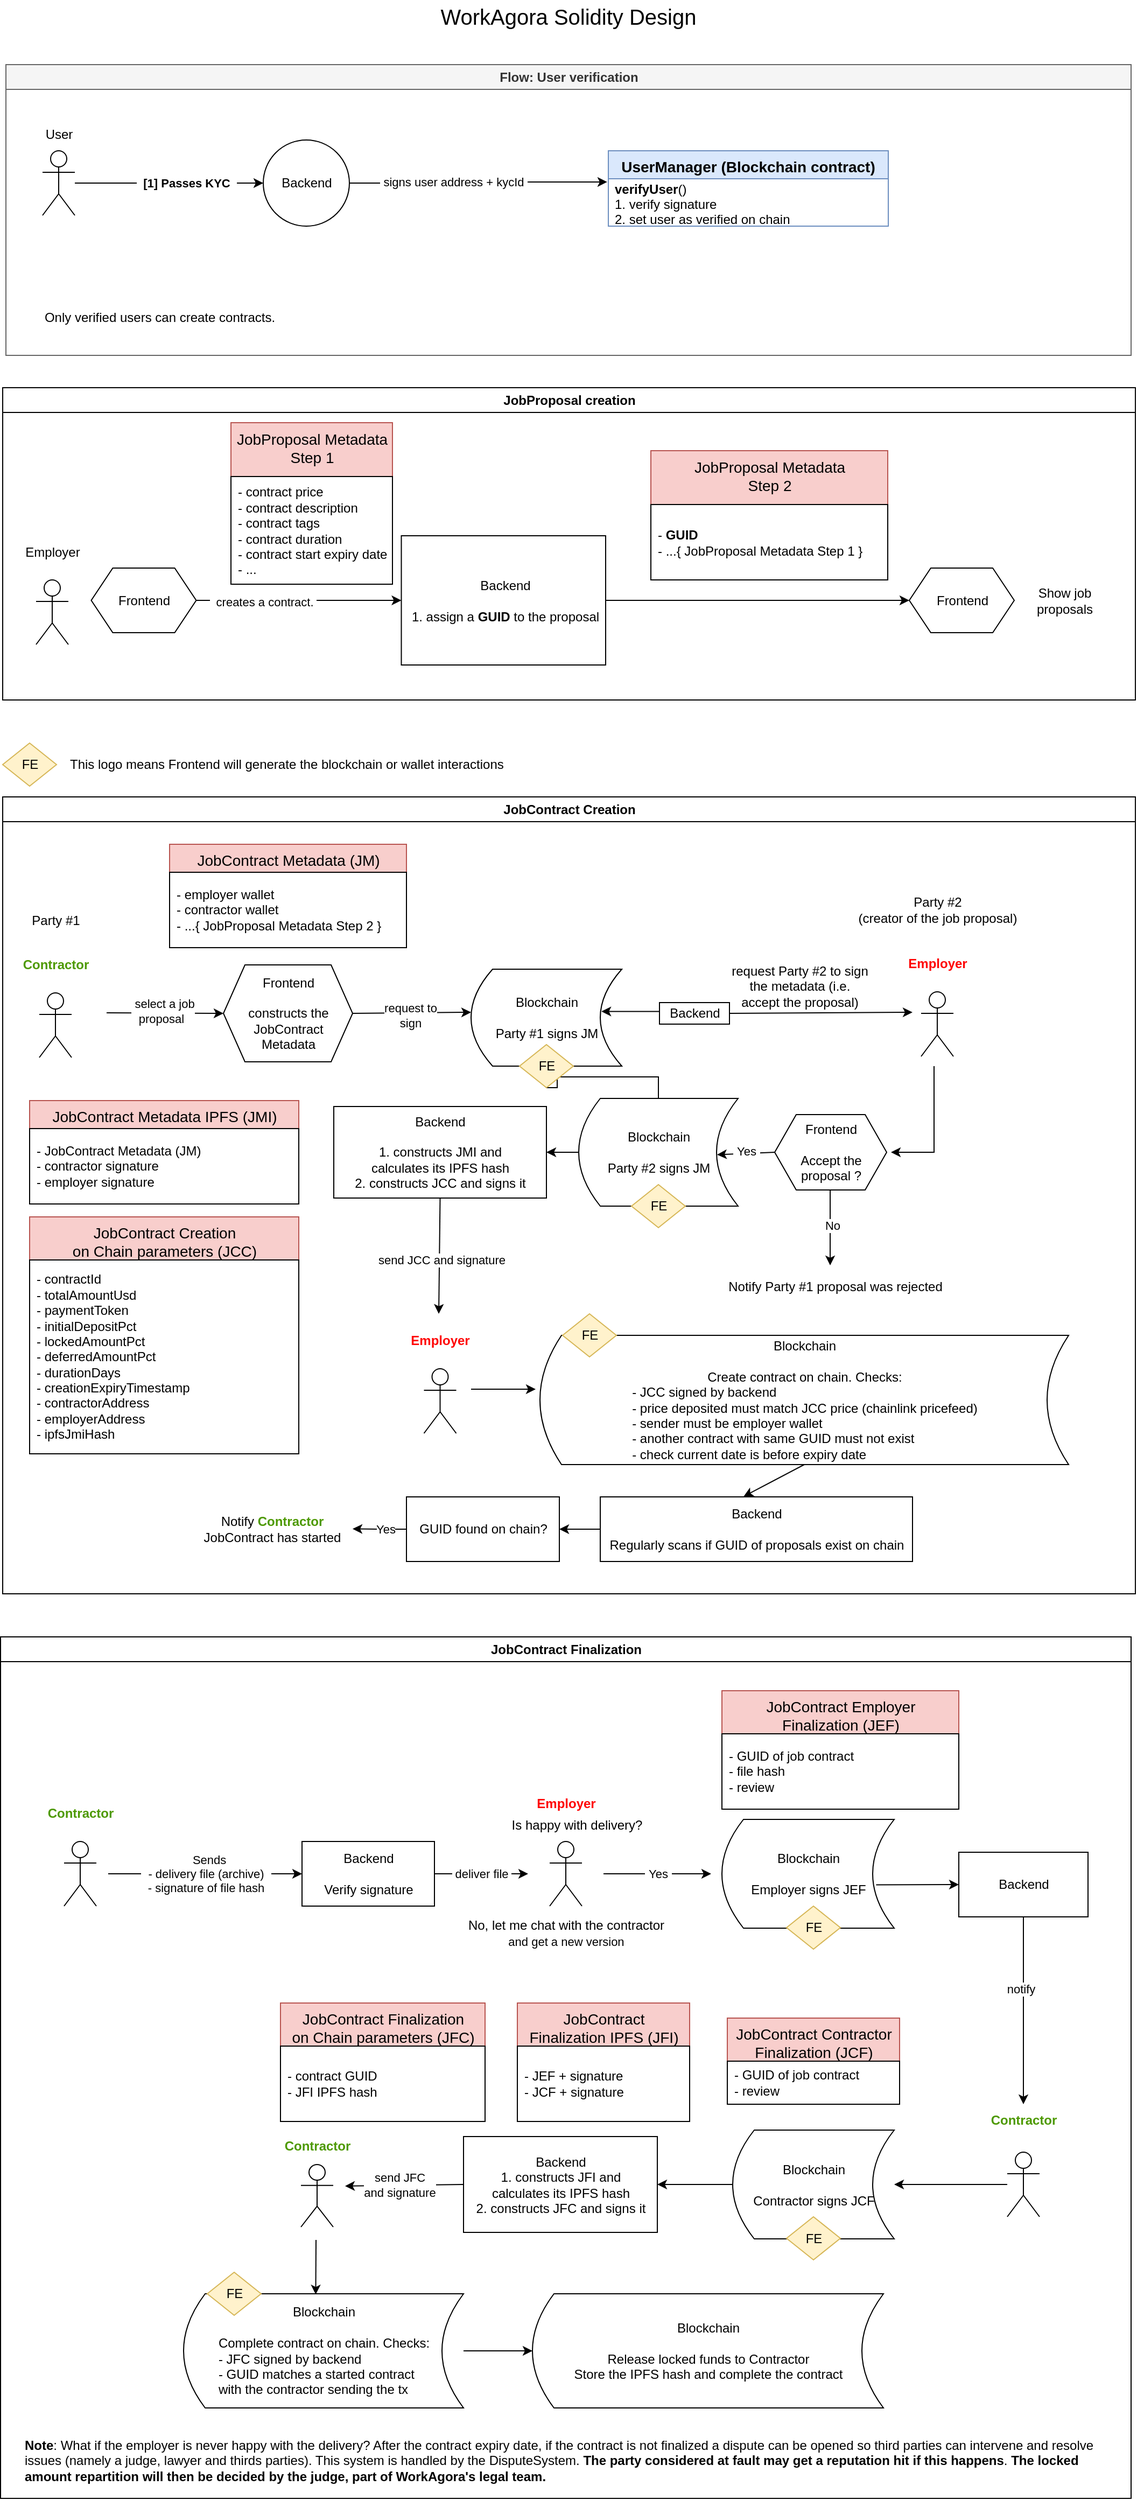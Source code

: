 <mxfile version="21.2.8" type="device">
  <diagram name="Page-1" id="e7e014a7-5840-1c2e-5031-d8a46d1fe8dd">
    <mxGraphModel dx="1674" dy="879" grid="1" gridSize="10" guides="1" tooltips="1" connect="0" arrows="1" fold="1" page="1" pageScale="1" pageWidth="1169" pageHeight="826" background="none" math="0" shadow="0">
      <root>
        <mxCell id="0" />
        <mxCell id="1" parent="0" />
        <mxCell id="3dfKuByAPZrPAyASHaDJ-85" value="WorkAgora Solidity Design" style="text;html=1;strokeColor=none;fillColor=none;align=center;verticalAlign=middle;whiteSpace=wrap;rounded=0;fontSize=20;labelBackgroundColor=none;labelBorderColor=none;" parent="1" vertex="1">
          <mxGeometry x="442.5" y="20" width="240" height="30" as="geometry" />
        </mxCell>
        <mxCell id="3dfKuByAPZrPAyASHaDJ-86" value="Flow: User verification" style="swimlane;whiteSpace=wrap;html=1;fillColor=#f5f5f5;fontColor=#333333;strokeColor=#666666;" parent="1" vertex="1">
          <mxGeometry x="40.5" y="80" width="1045" height="270" as="geometry" />
        </mxCell>
        <mxCell id="_8DfmYT6XEqQFfu5_mUV-5" style="edgeStyle=orthogonalEdgeStyle;rounded=0;orthogonalLoop=1;jettySize=auto;html=1;entryX=-0.004;entryY=0.068;entryDx=0;entryDy=0;entryPerimeter=0;" edge="1" parent="3dfKuByAPZrPAyASHaDJ-86" source="3dfKuByAPZrPAyASHaDJ-88" target="3dfKuByAPZrPAyASHaDJ-110">
          <mxGeometry relative="1" as="geometry" />
        </mxCell>
        <mxCell id="_8DfmYT6XEqQFfu5_mUV-6" value="&amp;nbsp;signs user address + kycId&amp;nbsp;" style="edgeLabel;html=1;align=center;verticalAlign=middle;resizable=0;points=[];" vertex="1" connectable="0" parent="_8DfmYT6XEqQFfu5_mUV-5">
          <mxGeometry x="-0.206" y="1" relative="1" as="geometry">
            <mxPoint x="1" as="offset" />
          </mxGeometry>
        </mxCell>
        <mxCell id="3dfKuByAPZrPAyASHaDJ-88" value="Backend" style="ellipse;whiteSpace=wrap;html=1;aspect=fixed;" parent="3dfKuByAPZrPAyASHaDJ-86" vertex="1">
          <mxGeometry x="239" y="70" width="80" height="80" as="geometry" />
        </mxCell>
        <mxCell id="3dfKuByAPZrPAyASHaDJ-90" style="edgeStyle=orthogonalEdgeStyle;rounded=0;orthogonalLoop=1;jettySize=auto;html=1;entryX=0;entryY=0.5;entryDx=0;entryDy=0;strokeWidth=1;" parent="3dfKuByAPZrPAyASHaDJ-86" source="3dfKuByAPZrPAyASHaDJ-89" target="3dfKuByAPZrPAyASHaDJ-88" edge="1">
          <mxGeometry relative="1" as="geometry" />
        </mxCell>
        <mxCell id="3dfKuByAPZrPAyASHaDJ-91" value="&lt;font style=&quot;font-size: 11px;&quot;&gt;&amp;nbsp; [1] Passes KYC&amp;nbsp;&amp;nbsp;&lt;/font&gt;" style="edgeLabel;html=1;align=center;verticalAlign=middle;resizable=0;points=[];fontStyle=1;fontSize=11;" parent="3dfKuByAPZrPAyASHaDJ-90" vertex="1" connectable="0">
          <mxGeometry x="-0.216" y="2" relative="1" as="geometry">
            <mxPoint x="35" y="2" as="offset" />
          </mxGeometry>
        </mxCell>
        <mxCell id="3dfKuByAPZrPAyASHaDJ-89" value="" style="shape=umlActor;verticalLabelPosition=bottom;verticalAlign=top;html=1;outlineConnect=0;" parent="3dfKuByAPZrPAyASHaDJ-86" vertex="1">
          <mxGeometry x="34" y="80" width="30" height="60" as="geometry" />
        </mxCell>
        <mxCell id="3dfKuByAPZrPAyASHaDJ-106" value="User" style="text;html=1;strokeColor=none;fillColor=none;align=center;verticalAlign=middle;whiteSpace=wrap;rounded=0;" parent="3dfKuByAPZrPAyASHaDJ-86" vertex="1">
          <mxGeometry x="25" y="50" width="48" height="30" as="geometry" />
        </mxCell>
        <mxCell id="3dfKuByAPZrPAyASHaDJ-108" value="&lt;font style=&quot;font-size: 14px;&quot;&gt;UserManager (Blockchain contract)&lt;br&gt;&lt;/font&gt;" style="swimlane;fontStyle=1;align=center;verticalAlign=top;childLayout=stackLayout;horizontal=1;startSize=26;horizontalStack=0;resizeParent=1;resizeParentMax=0;resizeLast=0;collapsible=1;marginBottom=0;whiteSpace=wrap;html=1;fillColor=#dae8fc;strokeColor=#6c8ebf;" parent="3dfKuByAPZrPAyASHaDJ-86" vertex="1">
          <mxGeometry x="559.5" y="80" width="260" height="70" as="geometry" />
        </mxCell>
        <mxCell id="3dfKuByAPZrPAyASHaDJ-110" value="&lt;b&gt;verifyUser&lt;/b&gt;()&lt;br&gt;1. verify signature&lt;br&gt;2. set user as verified on chain" style="text;strokeColor=none;fillColor=none;align=left;verticalAlign=middle;spacingLeft=4;spacingRight=4;overflow=hidden;rotatable=0;points=[[0,0.5],[1,0.5]];portConstraint=eastwest;whiteSpace=wrap;html=1;strokeWidth=1;rounded=0;absoluteArcSize=0;shadow=0;spacingTop=0;spacing=2;" parent="3dfKuByAPZrPAyASHaDJ-108" vertex="1">
          <mxGeometry y="26" width="260" height="44" as="geometry" />
        </mxCell>
        <mxCell id="_8DfmYT6XEqQFfu5_mUV-8" value="Only verified users can create contracts." style="text;html=1;align=center;verticalAlign=middle;resizable=0;points=[];autosize=1;strokeColor=none;fillColor=none;" vertex="1" parent="3dfKuByAPZrPAyASHaDJ-86">
          <mxGeometry x="22" y="220" width="240" height="30" as="geometry" />
        </mxCell>
        <mxCell id="3dfKuByAPZrPAyASHaDJ-155" value="JobContract Finalization" style="swimlane;whiteSpace=wrap;html=1;" parent="1" vertex="1">
          <mxGeometry x="35.5" y="1540" width="1050" height="800" as="geometry" />
        </mxCell>
        <mxCell id="3dfKuByAPZrPAyASHaDJ-278" value="Backend&lt;br&gt;&lt;br&gt;Verify signature" style="rounded=0;whiteSpace=wrap;html=1;" parent="3dfKuByAPZrPAyASHaDJ-155" vertex="1">
          <mxGeometry x="280" y="190" width="123" height="60" as="geometry" />
        </mxCell>
        <mxCell id="3dfKuByAPZrPAyASHaDJ-279" value="" style="shape=umlActor;verticalLabelPosition=bottom;verticalAlign=top;html=1;outlineConnect=0;" parent="3dfKuByAPZrPAyASHaDJ-155" vertex="1">
          <mxGeometry x="59" y="190" width="30" height="60" as="geometry" />
        </mxCell>
        <mxCell id="3dfKuByAPZrPAyASHaDJ-280" value="&lt;b style=&quot;border-color: var(--border-color); color: rgb(77, 153, 0);&quot;&gt;Contractor&lt;/b&gt;&lt;b style=&quot;&quot;&gt;&lt;font color=&quot;#4d9900&quot;&gt;&lt;br&gt;&lt;/font&gt;&lt;/b&gt;" style="text;html=1;strokeColor=none;fillColor=none;align=center;verticalAlign=middle;whiteSpace=wrap;rounded=0;" parent="3dfKuByAPZrPAyASHaDJ-155" vertex="1">
          <mxGeometry x="50" y="149" width="48" height="30" as="geometry" />
        </mxCell>
        <mxCell id="3dfKuByAPZrPAyASHaDJ-281" value="&amp;nbsp; Sends&lt;br&gt;&amp;nbsp; - delivery file (archive)&amp;nbsp;&amp;nbsp;&lt;br&gt;&amp;nbsp; - signature of file hash&amp;nbsp;&amp;nbsp;" style="endArrow=classic;html=1;rounded=0;entryX=0;entryY=0.5;entryDx=0;entryDy=0;" parent="3dfKuByAPZrPAyASHaDJ-155" target="3dfKuByAPZrPAyASHaDJ-278" edge="1">
          <mxGeometry width="50" height="50" relative="1" as="geometry">
            <mxPoint x="100" y="220" as="sourcePoint" />
            <mxPoint x="180" y="260" as="targetPoint" />
          </mxGeometry>
        </mxCell>
        <mxCell id="3dfKuByAPZrPAyASHaDJ-282" value="&lt;b style=&quot;border-color: var(--border-color); color: rgb(255, 3, 3);&quot;&gt;Employer&lt;/b&gt;&lt;b style=&quot;&quot;&gt;&lt;font color=&quot;#4d9900&quot;&gt;&lt;br&gt;&lt;/font&gt;&lt;/b&gt;" style="text;html=1;strokeColor=none;fillColor=none;align=center;verticalAlign=middle;whiteSpace=wrap;rounded=0;" parent="3dfKuByAPZrPAyASHaDJ-155" vertex="1">
          <mxGeometry x="501" y="140" width="48" height="30" as="geometry" />
        </mxCell>
        <mxCell id="3dfKuByAPZrPAyASHaDJ-283" value="" style="shape=umlActor;verticalLabelPosition=bottom;verticalAlign=top;html=1;outlineConnect=0;" parent="3dfKuByAPZrPAyASHaDJ-155" vertex="1">
          <mxGeometry x="510" y="190" width="30" height="60" as="geometry" />
        </mxCell>
        <mxCell id="3dfKuByAPZrPAyASHaDJ-284" value="&amp;nbsp;deliver file&amp;nbsp;" style="endArrow=classic;html=1;rounded=0;exitX=1;exitY=0.5;exitDx=0;exitDy=0;" parent="3dfKuByAPZrPAyASHaDJ-155" source="3dfKuByAPZrPAyASHaDJ-278" edge="1">
          <mxGeometry width="50" height="50" relative="1" as="geometry">
            <mxPoint x="440" y="250" as="sourcePoint" />
            <mxPoint x="490" y="220" as="targetPoint" />
          </mxGeometry>
        </mxCell>
        <mxCell id="3dfKuByAPZrPAyASHaDJ-285" value="&amp;nbsp;Yes&amp;nbsp;" style="endArrow=classic;html=1;rounded=0;" parent="3dfKuByAPZrPAyASHaDJ-155" edge="1">
          <mxGeometry width="50" height="50" relative="1" as="geometry">
            <mxPoint x="560" y="220" as="sourcePoint" />
            <mxPoint x="660" y="220" as="targetPoint" />
          </mxGeometry>
        </mxCell>
        <mxCell id="3dfKuByAPZrPAyASHaDJ-286" value="Is happy with delivery?" style="text;html=1;strokeColor=none;fillColor=none;align=center;verticalAlign=middle;whiteSpace=wrap;rounded=0;" parent="3dfKuByAPZrPAyASHaDJ-155" vertex="1">
          <mxGeometry x="460" y="160" width="150" height="30" as="geometry" />
        </mxCell>
        <mxCell id="3dfKuByAPZrPAyASHaDJ-289" value="No, let me chat with the contractor&lt;br style=&quot;border-color: var(--border-color); font-size: 11px;&quot;&gt;&lt;span style=&quot;font-size: 11px; background-color: rgb(255, 255, 255);&quot;&gt;and get a new version&lt;/span&gt;" style="text;html=1;strokeColor=none;fillColor=none;align=center;verticalAlign=middle;whiteSpace=wrap;rounded=0;" parent="3dfKuByAPZrPAyASHaDJ-155" vertex="1">
          <mxGeometry x="419" y="260" width="212" height="30" as="geometry" />
        </mxCell>
        <mxCell id="3dfKuByAPZrPAyASHaDJ-290" value="Blockchain&lt;br&gt;&lt;br&gt;&lt;div style=&quot;text-align: left;&quot;&gt;&lt;span style=&quot;background-color: initial;&quot;&gt;Employer signs JEF&lt;/span&gt;&lt;/div&gt;" style="shape=dataStorage;whiteSpace=wrap;html=1;fixedSize=1;" parent="3dfKuByAPZrPAyASHaDJ-155" vertex="1">
          <mxGeometry x="670" y="169.5" width="160" height="101" as="geometry" />
        </mxCell>
        <mxCell id="3dfKuByAPZrPAyASHaDJ-294" style="edgeStyle=orthogonalEdgeStyle;rounded=0;orthogonalLoop=1;jettySize=auto;html=1;exitX=0.5;exitY=1;exitDx=0;exitDy=0;entryX=0.5;entryY=0;entryDx=0;entryDy=0;" parent="3dfKuByAPZrPAyASHaDJ-155" source="3dfKuByAPZrPAyASHaDJ-291" target="3dfKuByAPZrPAyASHaDJ-298" edge="1">
          <mxGeometry relative="1" as="geometry">
            <mxPoint x="950" y="310" as="targetPoint" />
          </mxGeometry>
        </mxCell>
        <mxCell id="3dfKuByAPZrPAyASHaDJ-299" value="notify" style="edgeLabel;html=1;align=center;verticalAlign=middle;resizable=0;points=[];" parent="3dfKuByAPZrPAyASHaDJ-294" vertex="1" connectable="0">
          <mxGeometry x="-0.238" y="-3" relative="1" as="geometry">
            <mxPoint as="offset" />
          </mxGeometry>
        </mxCell>
        <mxCell id="3dfKuByAPZrPAyASHaDJ-291" value="Backend" style="rounded=0;whiteSpace=wrap;html=1;" parent="3dfKuByAPZrPAyASHaDJ-155" vertex="1">
          <mxGeometry x="890" y="200" width="120" height="60" as="geometry" />
        </mxCell>
        <mxCell id="3dfKuByAPZrPAyASHaDJ-292" value="" style="endArrow=classic;html=1;rounded=0;exitX=0.895;exitY=0.601;exitDx=0;exitDy=0;exitPerimeter=0;entryX=0;entryY=0.5;entryDx=0;entryDy=0;" parent="3dfKuByAPZrPAyASHaDJ-155" source="3dfKuByAPZrPAyASHaDJ-290" target="3dfKuByAPZrPAyASHaDJ-291" edge="1">
          <mxGeometry width="50" height="50" relative="1" as="geometry">
            <mxPoint x="820" y="340" as="sourcePoint" />
            <mxPoint x="870" y="290" as="targetPoint" />
          </mxGeometry>
        </mxCell>
        <mxCell id="3dfKuByAPZrPAyASHaDJ-295" value="&lt;span style=&quot;font-size: 14px; font-weight: 400;&quot;&gt;JobContract Employer&lt;br&gt;Finalization (JEF)&lt;/span&gt;" style="swimlane;fontStyle=1;align=center;verticalAlign=top;childLayout=stackLayout;horizontal=1;startSize=40;horizontalStack=0;resizeParent=1;resizeParentMax=0;resizeLast=0;collapsible=1;marginBottom=0;whiteSpace=wrap;html=1;fillColor=#f8cecc;strokeColor=#b85450;" parent="3dfKuByAPZrPAyASHaDJ-155" vertex="1">
          <mxGeometry x="670" y="50" width="220" height="110" as="geometry" />
        </mxCell>
        <mxCell id="3dfKuByAPZrPAyASHaDJ-296" value="&lt;div style=&quot;border-color: var(--border-color);&quot;&gt;&lt;div style=&quot;border-color: var(--border-color);&quot;&gt;&lt;div style=&quot;border-color: var(--border-color);&quot;&gt;&lt;span style=&quot;background-color: initial;&quot;&gt;- GUID of job contract&lt;/span&gt;&lt;br&gt;&lt;/div&gt;&lt;div style=&quot;border-color: var(--border-color);&quot;&gt;&lt;span style=&quot;border-color: var(--border-color); background-color: initial;&quot;&gt;&lt;div style=&quot;border-color: var(--border-color);&quot;&gt;- file hash&lt;/div&gt;- review&lt;/span&gt;&lt;/div&gt;&lt;/div&gt;&lt;/div&gt;" style="text;strokeColor=default;fillColor=none;align=left;verticalAlign=middle;spacingLeft=4;spacingRight=4;overflow=hidden;rotatable=0;points=[[0,0.5],[1,0.5]];portConstraint=eastwest;whiteSpace=wrap;html=1;strokeWidth=1;rounded=0;absoluteArcSize=0;shadow=0;spacingTop=0;spacing=2;" parent="3dfKuByAPZrPAyASHaDJ-295" vertex="1">
          <mxGeometry y="40" width="220" height="70" as="geometry" />
        </mxCell>
        <mxCell id="3dfKuByAPZrPAyASHaDJ-316" style="edgeStyle=orthogonalEdgeStyle;rounded=0;orthogonalLoop=1;jettySize=auto;html=1;" parent="3dfKuByAPZrPAyASHaDJ-155" source="3dfKuByAPZrPAyASHaDJ-297" target="3dfKuByAPZrPAyASHaDJ-303" edge="1">
          <mxGeometry relative="1" as="geometry" />
        </mxCell>
        <mxCell id="3dfKuByAPZrPAyASHaDJ-297" value="" style="shape=umlActor;verticalLabelPosition=bottom;verticalAlign=top;html=1;outlineConnect=0;" parent="3dfKuByAPZrPAyASHaDJ-155" vertex="1">
          <mxGeometry x="935" y="478.5" width="30" height="60" as="geometry" />
        </mxCell>
        <mxCell id="3dfKuByAPZrPAyASHaDJ-298" value="&lt;b style=&quot;border-color: var(--border-color); color: rgb(77, 153, 0);&quot;&gt;Contractor&lt;/b&gt;&lt;b style=&quot;&quot;&gt;&lt;font color=&quot;#4d9900&quot;&gt;&lt;br&gt;&lt;/font&gt;&lt;/b&gt;" style="text;html=1;strokeColor=none;fillColor=none;align=center;verticalAlign=middle;whiteSpace=wrap;rounded=0;" parent="3dfKuByAPZrPAyASHaDJ-155" vertex="1">
          <mxGeometry x="926" y="434" width="48" height="30" as="geometry" />
        </mxCell>
        <mxCell id="3dfKuByAPZrPAyASHaDJ-315" style="edgeStyle=orthogonalEdgeStyle;rounded=0;orthogonalLoop=1;jettySize=auto;html=1;entryX=1;entryY=0.5;entryDx=0;entryDy=0;" parent="3dfKuByAPZrPAyASHaDJ-155" source="3dfKuByAPZrPAyASHaDJ-303" target="3dfKuByAPZrPAyASHaDJ-305" edge="1">
          <mxGeometry relative="1" as="geometry" />
        </mxCell>
        <mxCell id="3dfKuByAPZrPAyASHaDJ-303" value="Blockchain&lt;br&gt;&lt;br&gt;&lt;div style=&quot;text-align: left;&quot;&gt;&lt;span style=&quot;background-color: initial;&quot;&gt;Contractor signs JCF&lt;/span&gt;&lt;/div&gt;" style="shape=dataStorage;whiteSpace=wrap;html=1;fixedSize=1;" parent="3dfKuByAPZrPAyASHaDJ-155" vertex="1">
          <mxGeometry x="680" y="458" width="150" height="101" as="geometry" />
        </mxCell>
        <mxCell id="3dfKuByAPZrPAyASHaDJ-301" value="&lt;span style=&quot;font-size: 14px; font-weight: 400;&quot;&gt;JobContract Contractor&lt;br&gt;Finalization (JCF)&lt;/span&gt;" style="swimlane;fontStyle=1;align=center;verticalAlign=top;childLayout=stackLayout;horizontal=1;startSize=40;horizontalStack=0;resizeParent=1;resizeParentMax=0;resizeLast=0;collapsible=1;marginBottom=0;whiteSpace=wrap;html=1;fillColor=#f8cecc;strokeColor=#b85450;" parent="3dfKuByAPZrPAyASHaDJ-155" vertex="1">
          <mxGeometry x="675" y="354" width="160" height="80" as="geometry" />
        </mxCell>
        <mxCell id="3dfKuByAPZrPAyASHaDJ-302" value="&lt;div style=&quot;border-color: var(--border-color);&quot;&gt;&lt;div style=&quot;border-color: var(--border-color);&quot;&gt;&lt;div style=&quot;border-color: var(--border-color);&quot;&gt;&lt;span style=&quot;background-color: initial;&quot;&gt;- GUID of job contract&lt;/span&gt;&lt;/div&gt;&lt;div style=&quot;border-color: var(--border-color);&quot;&gt;&lt;span style=&quot;border-color: var(--border-color); background-color: initial;&quot;&gt;- review&lt;/span&gt;&lt;/div&gt;&lt;/div&gt;&lt;/div&gt;" style="text;strokeColor=default;fillColor=none;align=left;verticalAlign=middle;spacingLeft=4;spacingRight=4;overflow=hidden;rotatable=0;points=[[0,0.5],[1,0.5]];portConstraint=eastwest;whiteSpace=wrap;html=1;strokeWidth=1;rounded=0;absoluteArcSize=0;shadow=0;spacingTop=0;spacing=2;" parent="3dfKuByAPZrPAyASHaDJ-301" vertex="1">
          <mxGeometry y="40" width="160" height="40" as="geometry" />
        </mxCell>
        <mxCell id="3dfKuByAPZrPAyASHaDJ-305" value="Backend&lt;br&gt;1. constructs&amp;nbsp;JFI and&lt;br style=&quot;border-color: var(--border-color);&quot;&gt;calculates its IPFS hash&lt;br style=&quot;border-color: var(--border-color);&quot;&gt;2. constructs JFC and signs it" style="rounded=0;whiteSpace=wrap;html=1;" parent="3dfKuByAPZrPAyASHaDJ-155" vertex="1">
          <mxGeometry x="430" y="464" width="180" height="89" as="geometry" />
        </mxCell>
        <mxCell id="3dfKuByAPZrPAyASHaDJ-306" value="&lt;span style=&quot;font-size: 14px; font-weight: 400;&quot;&gt;JobContract&lt;br&gt;Finalization IPFS (JFI)&lt;/span&gt;" style="swimlane;fontStyle=1;align=center;verticalAlign=top;childLayout=stackLayout;horizontal=1;startSize=40;horizontalStack=0;resizeParent=1;resizeParentMax=0;resizeLast=0;collapsible=1;marginBottom=0;whiteSpace=wrap;html=1;fillColor=#f8cecc;strokeColor=#b85450;" parent="3dfKuByAPZrPAyASHaDJ-155" vertex="1">
          <mxGeometry x="480" y="340" width="160" height="110" as="geometry" />
        </mxCell>
        <mxCell id="3dfKuByAPZrPAyASHaDJ-307" value="&lt;div style=&quot;border-color: var(--border-color);&quot;&gt;&lt;div style=&quot;border-color: var(--border-color);&quot;&gt;&lt;div style=&quot;border-color: var(--border-color);&quot;&gt;- JEF + signature&lt;br&gt;- JCF + signature&lt;br&gt;&lt;/div&gt;&lt;/div&gt;&lt;/div&gt;" style="text;strokeColor=default;fillColor=none;align=left;verticalAlign=middle;spacingLeft=4;spacingRight=4;overflow=hidden;rotatable=0;points=[[0,0.5],[1,0.5]];portConstraint=eastwest;whiteSpace=wrap;html=1;strokeWidth=1;rounded=0;absoluteArcSize=0;shadow=0;spacingTop=0;spacing=2;" parent="3dfKuByAPZrPAyASHaDJ-306" vertex="1">
          <mxGeometry y="40" width="160" height="70" as="geometry" />
        </mxCell>
        <mxCell id="3dfKuByAPZrPAyASHaDJ-308" value="&lt;span style=&quot;font-size: 14px; font-weight: 400;&quot;&gt;JobContract Finalization&lt;br&gt;on Chain parameters (JFC)&lt;/span&gt;" style="swimlane;fontStyle=1;align=center;verticalAlign=top;childLayout=stackLayout;horizontal=1;startSize=40;horizontalStack=0;resizeParent=1;resizeParentMax=0;resizeLast=0;collapsible=1;marginBottom=0;whiteSpace=wrap;html=1;fillColor=#f8cecc;strokeColor=#b85450;" parent="3dfKuByAPZrPAyASHaDJ-155" vertex="1">
          <mxGeometry x="260" y="340" width="190" height="110" as="geometry" />
        </mxCell>
        <mxCell id="3dfKuByAPZrPAyASHaDJ-309" value="&lt;div style=&quot;border-color: var(--border-color);&quot;&gt;&lt;div style=&quot;border-color: var(--border-color);&quot;&gt;&lt;div style=&quot;border-color: var(--border-color);&quot;&gt;- contract GUID&lt;br&gt;- JFI IPFS hash&lt;/div&gt;&lt;/div&gt;&lt;/div&gt;" style="text;strokeColor=default;fillColor=none;align=left;verticalAlign=middle;spacingLeft=4;spacingRight=4;overflow=hidden;rotatable=0;points=[[0,0.5],[1,0.5]];portConstraint=eastwest;whiteSpace=wrap;html=1;strokeWidth=1;rounded=0;absoluteArcSize=0;shadow=0;spacingTop=0;spacing=2;" parent="3dfKuByAPZrPAyASHaDJ-308" vertex="1">
          <mxGeometry y="40" width="190" height="70" as="geometry" />
        </mxCell>
        <mxCell id="3dfKuByAPZrPAyASHaDJ-311" value="" style="shape=umlActor;verticalLabelPosition=bottom;verticalAlign=top;html=1;outlineConnect=0;" parent="3dfKuByAPZrPAyASHaDJ-155" vertex="1">
          <mxGeometry x="279" y="490" width="30" height="58" as="geometry" />
        </mxCell>
        <mxCell id="3dfKuByAPZrPAyASHaDJ-313" value="&lt;b style=&quot;border-color: var(--border-color); color: rgb(77, 153, 0);&quot;&gt;Contractor&lt;/b&gt;&lt;b style=&quot;&quot;&gt;&lt;font color=&quot;#4d9900&quot;&gt;&lt;br&gt;&lt;/font&gt;&lt;/b&gt;" style="text;html=1;strokeColor=none;fillColor=none;align=center;verticalAlign=middle;whiteSpace=wrap;rounded=0;" parent="3dfKuByAPZrPAyASHaDJ-155" vertex="1">
          <mxGeometry x="270" y="458" width="48" height="30" as="geometry" />
        </mxCell>
        <mxCell id="3dfKuByAPZrPAyASHaDJ-317" value="" style="endArrow=classic;html=1;rounded=0;exitX=0;exitY=0.5;exitDx=0;exitDy=0;" parent="3dfKuByAPZrPAyASHaDJ-155" source="3dfKuByAPZrPAyASHaDJ-305" edge="1">
          <mxGeometry width="50" height="50" relative="1" as="geometry">
            <mxPoint x="450" y="538.5" as="sourcePoint" />
            <mxPoint x="320" y="510" as="targetPoint" />
          </mxGeometry>
        </mxCell>
        <mxCell id="3dfKuByAPZrPAyASHaDJ-318" value="send JFC&lt;br&gt;and signature" style="edgeLabel;html=1;align=center;verticalAlign=middle;resizable=0;points=[];" parent="3dfKuByAPZrPAyASHaDJ-317" vertex="1" connectable="0">
          <mxGeometry x="0.41" y="-2" relative="1" as="geometry">
            <mxPoint x="18" y="1" as="offset" />
          </mxGeometry>
        </mxCell>
        <mxCell id="3dfKuByAPZrPAyASHaDJ-322" value="" style="edgeStyle=orthogonalEdgeStyle;rounded=0;orthogonalLoop=1;jettySize=auto;html=1;" parent="3dfKuByAPZrPAyASHaDJ-155" source="3dfKuByAPZrPAyASHaDJ-319" target="3dfKuByAPZrPAyASHaDJ-321" edge="1">
          <mxGeometry relative="1" as="geometry" />
        </mxCell>
        <mxCell id="3dfKuByAPZrPAyASHaDJ-319" value="Blockchain&lt;br&gt;&lt;br&gt;Complete contract on chain. Checks:&lt;br&gt;&lt;div style=&quot;text-align: left;&quot;&gt;&lt;span style=&quot;background-color: initial;&quot;&gt;- JFC signed by backend&lt;/span&gt;&lt;/div&gt;&lt;div style=&quot;text-align: left;&quot;&gt;&lt;span style=&quot;background-color: initial;&quot;&gt;- GUID matches a started contract &lt;br&gt;with the contractor sending the tx&lt;/span&gt;&lt;/div&gt;" style="shape=dataStorage;whiteSpace=wrap;html=1;fixedSize=1;" parent="3dfKuByAPZrPAyASHaDJ-155" vertex="1">
          <mxGeometry x="170" y="610" width="260" height="106" as="geometry" />
        </mxCell>
        <mxCell id="3dfKuByAPZrPAyASHaDJ-320" value="" style="endArrow=classic;html=1;rounded=0;entryX=0.472;entryY=0.006;entryDx=0;entryDy=0;entryPerimeter=0;" parent="3dfKuByAPZrPAyASHaDJ-155" target="3dfKuByAPZrPAyASHaDJ-319" edge="1">
          <mxGeometry width="50" height="50" relative="1" as="geometry">
            <mxPoint x="293" y="560" as="sourcePoint" />
            <mxPoint x="190" y="550" as="targetPoint" />
          </mxGeometry>
        </mxCell>
        <mxCell id="3dfKuByAPZrPAyASHaDJ-321" value="Blockchain&lt;br&gt;&lt;br&gt;Release locked funds to Contractor&lt;br&gt;Store the IPFS hash and complete the contract" style="shape=dataStorage;whiteSpace=wrap;html=1;fixedSize=1;" parent="3dfKuByAPZrPAyASHaDJ-155" vertex="1">
          <mxGeometry x="494" y="610" width="326" height="106" as="geometry" />
        </mxCell>
        <mxCell id="3dfKuByAPZrPAyASHaDJ-323" value="&lt;b&gt;Note&lt;/b&gt;: What if the employer is never happy with the delivery? After the contract expiry date, if the contract is not finalized a dispute can be opened so third parties can intervene and resolve issues (namely a judge, lawyer and thirds parties). This system is handled by the DisputeSystem. &lt;b&gt;The party considered at fault&amp;nbsp;may get a reputation hit if this happens&lt;/b&gt;. &lt;b&gt;The locked amount repartition will then be decided by the judge, part of WorkAgora&#39;s legal team.&lt;/b&gt;" style="text;html=1;strokeColor=none;fillColor=none;align=left;verticalAlign=middle;whiteSpace=wrap;rounded=0;" parent="3dfKuByAPZrPAyASHaDJ-155" vertex="1">
          <mxGeometry x="20" y="750" width="1010" height="30" as="geometry" />
        </mxCell>
        <mxCell id="3dfKuByAPZrPAyASHaDJ-335" value="FE" style="shape=hexagon;perimeter=hexagonPerimeter2;whiteSpace=wrap;html=1;fixedSize=1;labelBackgroundColor=none;fillColor=#fff2cc;strokeColor=#d6b656;size=70;" parent="3dfKuByAPZrPAyASHaDJ-155" vertex="1">
          <mxGeometry x="730" y="250" width="50" height="40" as="geometry" />
        </mxCell>
        <mxCell id="3dfKuByAPZrPAyASHaDJ-336" value="FE" style="shape=hexagon;perimeter=hexagonPerimeter2;whiteSpace=wrap;html=1;fixedSize=1;labelBackgroundColor=none;fillColor=#fff2cc;strokeColor=#d6b656;size=70;" parent="3dfKuByAPZrPAyASHaDJ-155" vertex="1">
          <mxGeometry x="730" y="538.5" width="50" height="40" as="geometry" />
        </mxCell>
        <mxCell id="3dfKuByAPZrPAyASHaDJ-337" value="FE" style="shape=hexagon;perimeter=hexagonPerimeter2;whiteSpace=wrap;html=1;fixedSize=1;labelBackgroundColor=none;fillColor=#fff2cc;strokeColor=#d6b656;size=70;" parent="3dfKuByAPZrPAyASHaDJ-155" vertex="1">
          <mxGeometry x="192" y="590" width="50" height="40" as="geometry" />
        </mxCell>
        <mxCell id="3dfKuByAPZrPAyASHaDJ-257" value="JobProposal creation" style="swimlane;whiteSpace=wrap;html=1;" parent="1" vertex="1">
          <mxGeometry x="37.5" y="380" width="1052" height="290" as="geometry">
            <mxRectangle x="38" y="1140" width="170" height="30" as="alternateBounds" />
          </mxGeometry>
        </mxCell>
        <mxCell id="3dfKuByAPZrPAyASHaDJ-180" value="&lt;span style=&quot;font-size: 14px; font-weight: 400;&quot;&gt;JobProposal Metadata Step 1&lt;/span&gt;" style="swimlane;fontStyle=1;align=center;verticalAlign=top;childLayout=stackLayout;horizontal=1;startSize=50;horizontalStack=0;resizeParent=1;resizeParentMax=0;resizeLast=0;collapsible=1;marginBottom=0;whiteSpace=wrap;html=1;fillColor=#f8cecc;strokeColor=#b85450;" parent="3dfKuByAPZrPAyASHaDJ-257" vertex="1">
          <mxGeometry x="212" y="32.5" width="150" height="150" as="geometry" />
        </mxCell>
        <mxCell id="3dfKuByAPZrPAyASHaDJ-181" value="&lt;div style=&quot;border-color: var(--border-color);&quot;&gt;&lt;div style=&quot;border-color: var(--border-color);&quot;&gt;- contract price&lt;br style=&quot;border-color: var(--border-color);&quot;&gt;&lt;div style=&quot;border-color: var(--border-color);&quot;&gt;- contract description&lt;br&gt;- contract tags&lt;br&gt;-&amp;nbsp;contract duration&lt;br&gt;- contract start expiry date&lt;/div&gt;&lt;div style=&quot;border-color: var(--border-color);&quot;&gt;- ...&lt;/div&gt;&lt;/div&gt;&lt;/div&gt;" style="text;strokeColor=default;fillColor=none;align=left;verticalAlign=middle;spacingLeft=4;spacingRight=4;overflow=hidden;rotatable=0;points=[[0,0.5],[1,0.5]];portConstraint=eastwest;whiteSpace=wrap;html=1;strokeWidth=1;rounded=0;absoluteArcSize=0;shadow=0;spacingTop=0;spacing=2;" parent="3dfKuByAPZrPAyASHaDJ-180" vertex="1">
          <mxGeometry y="50" width="150" height="100" as="geometry" />
        </mxCell>
        <mxCell id="3dfKuByAPZrPAyASHaDJ-234" value="Backend&lt;br style=&quot;border-color: var(--border-color);&quot;&gt;&lt;br&gt;&lt;div style=&quot;text-align: left;&quot;&gt;&lt;span style=&quot;background-color: initial;&quot;&gt;1. a&lt;/span&gt;&lt;span style=&quot;background-color: initial;&quot;&gt;ssign a&amp;nbsp;&lt;/span&gt;&lt;b style=&quot;background-color: initial; border-color: var(--border-color);&quot;&gt;GUID&lt;/b&gt;&lt;span style=&quot;background-color: initial;&quot;&gt;&amp;nbsp;to the proposal&lt;/span&gt;&lt;/div&gt;" style="rounded=0;whiteSpace=wrap;html=1;spacingLeft=3;" parent="3dfKuByAPZrPAyASHaDJ-257" vertex="1">
          <mxGeometry x="370.25" y="137.5" width="189.75" height="120" as="geometry" />
        </mxCell>
        <mxCell id="3dfKuByAPZrPAyASHaDJ-207" value="Show job proposals" style="text;html=1;strokeColor=none;fillColor=none;align=center;verticalAlign=middle;whiteSpace=wrap;rounded=0;" parent="3dfKuByAPZrPAyASHaDJ-257" vertex="1">
          <mxGeometry x="956" y="182.5" width="60" height="30" as="geometry" />
        </mxCell>
        <mxCell id="3dfKuByAPZrPAyASHaDJ-164" value="Frontend" style="shape=hexagon;perimeter=hexagonPerimeter2;whiteSpace=wrap;html=1;fixedSize=1;" parent="3dfKuByAPZrPAyASHaDJ-257" vertex="1">
          <mxGeometry x="842" y="167.5" width="97.5" height="60" as="geometry" />
        </mxCell>
        <mxCell id="3dfKuByAPZrPAyASHaDJ-189" value="&lt;span style=&quot;font-size: 14px; font-weight: 400;&quot;&gt;JobProposal Metadata &lt;br&gt;Step 2&lt;/span&gt;" style="swimlane;fontStyle=1;align=center;verticalAlign=top;childLayout=stackLayout;horizontal=1;startSize=50;horizontalStack=0;resizeParent=1;resizeParentMax=0;resizeLast=0;collapsible=1;marginBottom=0;whiteSpace=wrap;html=1;fillColor=#f8cecc;strokeColor=#b85450;" parent="3dfKuByAPZrPAyASHaDJ-257" vertex="1">
          <mxGeometry x="602" y="58.5" width="220" height="120" as="geometry" />
        </mxCell>
        <mxCell id="3dfKuByAPZrPAyASHaDJ-190" value="&lt;div style=&quot;border-color: var(--border-color);&quot;&gt;&lt;div style=&quot;border-color: var(--border-color);&quot;&gt;- &lt;b&gt;GUID&lt;/b&gt;&lt;br&gt;- ...{&amp;nbsp;JobProposal Metadata Step 1 }&lt;/div&gt;&lt;/div&gt;" style="text;strokeColor=default;fillColor=none;align=left;verticalAlign=middle;spacingLeft=4;spacingRight=4;overflow=hidden;rotatable=0;points=[[0,0.5],[1,0.5]];portConstraint=eastwest;whiteSpace=wrap;html=1;strokeWidth=1;rounded=0;absoluteArcSize=0;shadow=0;spacingTop=0;spacing=2;" parent="3dfKuByAPZrPAyASHaDJ-189" vertex="1">
          <mxGeometry y="50" width="220" height="70" as="geometry" />
        </mxCell>
        <mxCell id="3dfKuByAPZrPAyASHaDJ-130" value="Employer" style="text;html=1;strokeColor=none;fillColor=none;align=center;verticalAlign=middle;whiteSpace=wrap;rounded=0;" parent="3dfKuByAPZrPAyASHaDJ-257" vertex="1">
          <mxGeometry x="22" y="137.5" width="48" height="30" as="geometry" />
        </mxCell>
        <mxCell id="3dfKuByAPZrPAyASHaDJ-129" value="" style="shape=umlActor;verticalLabelPosition=bottom;verticalAlign=top;html=1;outlineConnect=0;" parent="3dfKuByAPZrPAyASHaDJ-257" vertex="1">
          <mxGeometry x="31" y="178.5" width="30" height="60" as="geometry" />
        </mxCell>
        <mxCell id="3dfKuByAPZrPAyASHaDJ-167" value="Frontend" style="shape=hexagon;perimeter=hexagonPerimeter2;whiteSpace=wrap;html=1;fixedSize=1;" parent="3dfKuByAPZrPAyASHaDJ-257" vertex="1">
          <mxGeometry x="82.25" y="167.5" width="97.5" height="60" as="geometry" />
        </mxCell>
        <mxCell id="3dfKuByAPZrPAyASHaDJ-160" value="" style="endArrow=classic;html=1;rounded=0;exitX=1;exitY=0.5;exitDx=0;exitDy=0;entryX=0;entryY=0.5;entryDx=0;entryDy=0;" parent="3dfKuByAPZrPAyASHaDJ-257" source="3dfKuByAPZrPAyASHaDJ-167" target="3dfKuByAPZrPAyASHaDJ-234" edge="1">
          <mxGeometry width="50" height="50" relative="1" as="geometry">
            <mxPoint x="82" y="198.5" as="sourcePoint" />
            <mxPoint x="342" y="198.5" as="targetPoint" />
          </mxGeometry>
        </mxCell>
        <mxCell id="3dfKuByAPZrPAyASHaDJ-175" value="&amp;nbsp; creates a contract.&amp;nbsp;" style="edgeLabel;html=1;align=center;verticalAlign=middle;resizable=0;points=[];" parent="3dfKuByAPZrPAyASHaDJ-160" vertex="1" connectable="0">
          <mxGeometry x="-0.362" y="-1" relative="1" as="geometry">
            <mxPoint as="offset" />
          </mxGeometry>
        </mxCell>
        <mxCell id="3dfKuByAPZrPAyASHaDJ-163" value="" style="endArrow=classic;html=1;rounded=0;entryX=0;entryY=0.5;entryDx=0;entryDy=0;exitX=1;exitY=0.5;exitDx=0;exitDy=0;" parent="3dfKuByAPZrPAyASHaDJ-257" source="3dfKuByAPZrPAyASHaDJ-234" target="3dfKuByAPZrPAyASHaDJ-164" edge="1">
          <mxGeometry width="50" height="50" relative="1" as="geometry">
            <mxPoint x="482" y="197.5" as="sourcePoint" />
            <mxPoint x="752" y="197.5" as="targetPoint" />
          </mxGeometry>
        </mxCell>
        <mxCell id="3dfKuByAPZrPAyASHaDJ-276" value="JobContract Creation" style="swimlane;whiteSpace=wrap;html=1;" parent="1" vertex="1">
          <mxGeometry x="37.5" y="760" width="1052" height="740" as="geometry">
            <mxRectangle x="40" y="1450" width="160" height="30" as="alternateBounds" />
          </mxGeometry>
        </mxCell>
        <mxCell id="3dfKuByAPZrPAyASHaDJ-171" value="&lt;span style=&quot;font-size: 14px; font-weight: 400;&quot;&gt;JobContract Metadata (JM)&lt;/span&gt;" style="swimlane;fontStyle=1;align=center;verticalAlign=top;childLayout=stackLayout;horizontal=1;startSize=26;horizontalStack=0;resizeParent=1;resizeParentMax=0;resizeLast=0;collapsible=1;marginBottom=0;whiteSpace=wrap;html=1;fillColor=#f8cecc;strokeColor=#b85450;" parent="3dfKuByAPZrPAyASHaDJ-276" vertex="1">
          <mxGeometry x="155" y="44" width="220" height="96" as="geometry" />
        </mxCell>
        <mxCell id="3dfKuByAPZrPAyASHaDJ-172" value="&lt;div style=&quot;border-color: var(--border-color);&quot;&gt;&lt;div style=&quot;border-color: var(--border-color);&quot;&gt;- employer wallet&lt;br&gt;- contractor wallet&lt;br&gt;&lt;/div&gt;- ...{&amp;nbsp;JobProposal Metadata Step 2 }&lt;br&gt;&lt;/div&gt;" style="text;strokeColor=default;fillColor=none;align=left;verticalAlign=middle;spacingLeft=4;spacingRight=4;overflow=hidden;rotatable=0;points=[[0,0.5],[1,0.5]];portConstraint=eastwest;whiteSpace=wrap;html=1;strokeWidth=1;rounded=0;absoluteArcSize=0;shadow=0;spacingTop=0;spacing=2;" parent="3dfKuByAPZrPAyASHaDJ-171" vertex="1">
          <mxGeometry y="26" width="220" height="70" as="geometry" />
        </mxCell>
        <mxCell id="3dfKuByAPZrPAyASHaDJ-191" value="" style="shape=umlActor;verticalLabelPosition=bottom;verticalAlign=top;html=1;outlineConnect=0;" parent="3dfKuByAPZrPAyASHaDJ-276" vertex="1">
          <mxGeometry x="34" y="182" width="30" height="60" as="geometry" />
        </mxCell>
        <mxCell id="3dfKuByAPZrPAyASHaDJ-192" value="&lt;b style=&quot;&quot;&gt;&lt;font color=&quot;#4d9900&quot;&gt;Contractor&lt;/font&gt;&lt;/b&gt;" style="text;html=1;strokeColor=none;fillColor=none;align=center;verticalAlign=middle;whiteSpace=wrap;rounded=0;" parent="3dfKuByAPZrPAyASHaDJ-276" vertex="1">
          <mxGeometry x="25" y="141" width="48" height="30" as="geometry" />
        </mxCell>
        <mxCell id="3dfKuByAPZrPAyASHaDJ-193" value="Frontend&lt;br&gt;&lt;br&gt;constructs the JobContract Metadata" style="shape=hexagon;perimeter=hexagonPerimeter2;whiteSpace=wrap;html=1;fixedSize=1;" parent="3dfKuByAPZrPAyASHaDJ-276" vertex="1">
          <mxGeometry x="205" y="156" width="120" height="90" as="geometry" />
        </mxCell>
        <mxCell id="3dfKuByAPZrPAyASHaDJ-194" value="" style="endArrow=classic;html=1;rounded=0;" parent="3dfKuByAPZrPAyASHaDJ-276" edge="1">
          <mxGeometry width="50" height="50" relative="1" as="geometry">
            <mxPoint x="96.5" y="200.52" as="sourcePoint" />
            <mxPoint x="205" y="201" as="targetPoint" />
          </mxGeometry>
        </mxCell>
        <mxCell id="3dfKuByAPZrPAyASHaDJ-195" value="&amp;nbsp;select a job&lt;br&gt;proposal&amp;nbsp;" style="edgeLabel;html=1;align=center;verticalAlign=middle;resizable=0;points=[];" parent="3dfKuByAPZrPAyASHaDJ-194" vertex="1" connectable="0">
          <mxGeometry x="-0.038" y="2" relative="1" as="geometry">
            <mxPoint as="offset" />
          </mxGeometry>
        </mxCell>
        <mxCell id="3dfKuByAPZrPAyASHaDJ-212" value="" style="shape=umlActor;verticalLabelPosition=bottom;verticalAlign=top;html=1;outlineConnect=0;" parent="3dfKuByAPZrPAyASHaDJ-276" vertex="1">
          <mxGeometry x="853" y="181" width="30" height="60" as="geometry" />
        </mxCell>
        <mxCell id="3dfKuByAPZrPAyASHaDJ-213" value="&lt;b style=&quot;border-color: var(--border-color); color: rgb(255, 3, 3);&quot;&gt;Employer&lt;/b&gt;&lt;b style=&quot;&quot;&gt;&lt;font color=&quot;#4d9900&quot;&gt;&lt;br&gt;&lt;/font&gt;&lt;/b&gt;" style="text;html=1;strokeColor=none;fillColor=none;align=center;verticalAlign=middle;whiteSpace=wrap;rounded=0;" parent="3dfKuByAPZrPAyASHaDJ-276" vertex="1">
          <mxGeometry x="844" y="140" width="48" height="30" as="geometry" />
        </mxCell>
        <mxCell id="3dfKuByAPZrPAyASHaDJ-214" value="Party #2&lt;br&gt;(creator of the job proposal)" style="text;html=1;strokeColor=none;fillColor=none;align=center;verticalAlign=middle;whiteSpace=wrap;rounded=0;" parent="3dfKuByAPZrPAyASHaDJ-276" vertex="1">
          <mxGeometry x="793" y="90" width="150" height="30" as="geometry" />
        </mxCell>
        <mxCell id="3dfKuByAPZrPAyASHaDJ-204" value="request Party #2 to sign the metadata (i.e. accept the proposal)" style="text;html=1;strokeColor=none;fillColor=none;align=center;verticalAlign=middle;whiteSpace=wrap;rounded=0;" parent="3dfKuByAPZrPAyASHaDJ-276" vertex="1">
          <mxGeometry x="675" y="161" width="130" height="30" as="geometry" />
        </mxCell>
        <mxCell id="3dfKuByAPZrPAyASHaDJ-223" style="edgeStyle=orthogonalEdgeStyle;rounded=0;orthogonalLoop=1;jettySize=auto;html=1;" parent="3dfKuByAPZrPAyASHaDJ-276" edge="1">
          <mxGeometry relative="1" as="geometry">
            <mxPoint x="768.52" y="435" as="targetPoint" />
            <mxPoint x="768.52" y="365" as="sourcePoint" />
          </mxGeometry>
        </mxCell>
        <mxCell id="3dfKuByAPZrPAyASHaDJ-224" value="No" style="edgeLabel;html=1;align=center;verticalAlign=middle;resizable=0;points=[];" parent="3dfKuByAPZrPAyASHaDJ-223" vertex="1" connectable="0">
          <mxGeometry x="-0.062" y="2" relative="1" as="geometry">
            <mxPoint as="offset" />
          </mxGeometry>
        </mxCell>
        <mxCell id="3dfKuByAPZrPAyASHaDJ-225" value="Notify Party #1 proposal was rejected" style="text;html=1;strokeColor=none;fillColor=none;align=center;verticalAlign=middle;whiteSpace=wrap;rounded=0;" parent="3dfKuByAPZrPAyASHaDJ-276" vertex="1">
          <mxGeometry x="663" y="440" width="220" height="30" as="geometry" />
        </mxCell>
        <mxCell id="3dfKuByAPZrPAyASHaDJ-228" value="Frontend&lt;br&gt;&lt;br&gt;Accept the proposal ?" style="shape=hexagon;perimeter=hexagonPerimeter2;whiteSpace=wrap;html=1;fixedSize=1;" parent="3dfKuByAPZrPAyASHaDJ-276" vertex="1">
          <mxGeometry x="717" y="295" width="104" height="70" as="geometry" />
        </mxCell>
        <mxCell id="oh2le3sbUQAFNMcyKTX_-1" value="" style="edgeStyle=orthogonalEdgeStyle;rounded=0;orthogonalLoop=1;jettySize=auto;html=1;" parent="3dfKuByAPZrPAyASHaDJ-276" source="3dfKuByAPZrPAyASHaDJ-231" target="3dfKuByAPZrPAyASHaDJ-247" edge="1">
          <mxGeometry relative="1" as="geometry" />
        </mxCell>
        <mxCell id="3dfKuByAPZrPAyASHaDJ-231" value="Blockchain&lt;br&gt;&lt;br&gt;Party #2 signs JM" style="shape=dataStorage;whiteSpace=wrap;html=1;fixedSize=1;" parent="3dfKuByAPZrPAyASHaDJ-276" vertex="1">
          <mxGeometry x="535" y="280" width="148" height="100" as="geometry" />
        </mxCell>
        <mxCell id="3dfKuByAPZrPAyASHaDJ-226" value="" style="endArrow=classic;html=1;rounded=0;exitX=0;exitY=0.5;exitDx=0;exitDy=0;entryX=0.868;entryY=0.522;entryDx=0;entryDy=0;entryPerimeter=0;" parent="3dfKuByAPZrPAyASHaDJ-276" source="3dfKuByAPZrPAyASHaDJ-228" target="3dfKuByAPZrPAyASHaDJ-231" edge="1">
          <mxGeometry width="50" height="50" relative="1" as="geometry">
            <mxPoint x="682.5" y="329.52" as="sourcePoint" />
            <mxPoint x="568.5" y="329.52" as="targetPoint" />
          </mxGeometry>
        </mxCell>
        <mxCell id="3dfKuByAPZrPAyASHaDJ-230" value="&amp;nbsp;Yes&amp;nbsp;" style="edgeLabel;html=1;align=center;verticalAlign=middle;resizable=0;points=[];" parent="3dfKuByAPZrPAyASHaDJ-226" vertex="1" connectable="0">
          <mxGeometry x="-0.003" y="-2" relative="1" as="geometry">
            <mxPoint as="offset" />
          </mxGeometry>
        </mxCell>
        <mxCell id="3dfKuByAPZrPAyASHaDJ-233" value="" style="endArrow=classic;html=1;rounded=0;exitX=0;exitY=0.5;exitDx=0;exitDy=0;entryX=1;entryY=0.5;entryDx=0;entryDy=0;" parent="3dfKuByAPZrPAyASHaDJ-276" source="3dfKuByAPZrPAyASHaDJ-231" target="3dfKuByAPZrPAyASHaDJ-238" edge="1">
          <mxGeometry width="50" height="50" relative="1" as="geometry">
            <mxPoint x="272.5" y="445" as="sourcePoint" />
            <mxPoint x="382.5" y="330" as="targetPoint" />
          </mxGeometry>
        </mxCell>
        <mxCell id="3dfKuByAPZrPAyASHaDJ-338" style="edgeStyle=orthogonalEdgeStyle;rounded=0;orthogonalLoop=1;jettySize=auto;html=1;entryX=0.865;entryY=0.436;entryDx=0;entryDy=0;entryPerimeter=0;" parent="3dfKuByAPZrPAyASHaDJ-276" source="3dfKuByAPZrPAyASHaDJ-236" target="3dfKuByAPZrPAyASHaDJ-247" edge="1">
          <mxGeometry relative="1" as="geometry">
            <Array as="points">
              <mxPoint x="590" y="199" />
            </Array>
          </mxGeometry>
        </mxCell>
        <mxCell id="3dfKuByAPZrPAyASHaDJ-236" value="Backend" style="rounded=0;whiteSpace=wrap;html=1;" parent="3dfKuByAPZrPAyASHaDJ-276" vertex="1">
          <mxGeometry x="610" y="191" width="65" height="20" as="geometry" />
        </mxCell>
        <mxCell id="3dfKuByAPZrPAyASHaDJ-238" value="Backend&lt;br&gt;&lt;br&gt;1. constructs&amp;nbsp;JMI&amp;nbsp;and&lt;br&gt;calculates its IPFS hash&lt;br&gt;2. constructs JCC and signs it" style="rounded=0;whiteSpace=wrap;html=1;" parent="3dfKuByAPZrPAyASHaDJ-276" vertex="1">
          <mxGeometry x="307.5" y="287.5" width="197.5" height="85" as="geometry" />
        </mxCell>
        <mxCell id="3dfKuByAPZrPAyASHaDJ-243" value="" style="endArrow=classic;html=1;rounded=0;exitX=1;exitY=0.5;exitDx=0;exitDy=0;" parent="3dfKuByAPZrPAyASHaDJ-276" source="3dfKuByAPZrPAyASHaDJ-193" edge="1">
          <mxGeometry width="50" height="50" relative="1" as="geometry">
            <mxPoint x="355" y="202" as="sourcePoint" />
            <mxPoint x="435" y="200" as="targetPoint" />
          </mxGeometry>
        </mxCell>
        <mxCell id="3dfKuByAPZrPAyASHaDJ-245" value="request to&lt;br&gt;sign" style="edgeLabel;html=1;align=center;verticalAlign=middle;resizable=0;points=[];" parent="3dfKuByAPZrPAyASHaDJ-243" vertex="1" connectable="0">
          <mxGeometry x="-0.028" y="-2" relative="1" as="geometry">
            <mxPoint as="offset" />
          </mxGeometry>
        </mxCell>
        <mxCell id="3dfKuByAPZrPAyASHaDJ-247" value="Blockchain&lt;br&gt;&lt;br&gt;Party #1 signs JM" style="shape=dataStorage;whiteSpace=wrap;html=1;fixedSize=1;" parent="3dfKuByAPZrPAyASHaDJ-276" vertex="1">
          <mxGeometry x="435" y="160" width="140" height="90" as="geometry" />
        </mxCell>
        <mxCell id="3dfKuByAPZrPAyASHaDJ-251" value="" style="endArrow=classic;html=1;rounded=0;exitX=1;exitY=0.5;exitDx=0;exitDy=0;" parent="3dfKuByAPZrPAyASHaDJ-276" source="3dfKuByAPZrPAyASHaDJ-236" edge="1">
          <mxGeometry width="50" height="50" relative="1" as="geometry">
            <mxPoint x="665" y="270" as="sourcePoint" />
            <mxPoint x="845" y="200" as="targetPoint" />
          </mxGeometry>
        </mxCell>
        <mxCell id="3dfKuByAPZrPAyASHaDJ-252" value="" style="endArrow=classic;html=1;rounded=0;" parent="3dfKuByAPZrPAyASHaDJ-276" edge="1">
          <mxGeometry width="50" height="50" relative="1" as="geometry">
            <mxPoint x="865" y="250" as="sourcePoint" />
            <mxPoint x="825" y="330" as="targetPoint" />
            <Array as="points">
              <mxPoint x="865" y="290" />
              <mxPoint x="865" y="330" />
            </Array>
          </mxGeometry>
        </mxCell>
        <mxCell id="3dfKuByAPZrPAyASHaDJ-253" value="&lt;span style=&quot;font-size: 14px; font-weight: 400;&quot;&gt;JobContract Metadata IPFS (JMI)&lt;/span&gt;" style="swimlane;fontStyle=1;align=center;verticalAlign=top;childLayout=stackLayout;horizontal=1;startSize=26;horizontalStack=0;resizeParent=1;resizeParentMax=0;resizeLast=0;collapsible=1;marginBottom=0;whiteSpace=wrap;html=1;fillColor=#f8cecc;strokeColor=#b85450;" parent="3dfKuByAPZrPAyASHaDJ-276" vertex="1">
          <mxGeometry x="25.0" y="282" width="250" height="96" as="geometry" />
        </mxCell>
        <mxCell id="3dfKuByAPZrPAyASHaDJ-254" value="-&amp;nbsp;JobContract Metadata (JM)&lt;br&gt;- contractor signature&lt;br&gt;- employer signature" style="text;strokeColor=default;fillColor=none;align=left;verticalAlign=middle;spacingLeft=4;spacingRight=4;overflow=hidden;rotatable=0;points=[[0,0.5],[1,0.5]];portConstraint=eastwest;whiteSpace=wrap;html=1;strokeWidth=1;rounded=0;absoluteArcSize=0;shadow=0;spacingTop=0;spacing=2;" parent="3dfKuByAPZrPAyASHaDJ-253" vertex="1">
          <mxGeometry y="26" width="250" height="70" as="geometry" />
        </mxCell>
        <mxCell id="3dfKuByAPZrPAyASHaDJ-255" value="&lt;span style=&quot;font-size: 14px; font-weight: 400;&quot;&gt;JobContract Creation&lt;br&gt;on Chain parameters (JCC)&lt;/span&gt;" style="swimlane;fontStyle=1;align=center;verticalAlign=top;childLayout=stackLayout;horizontal=1;startSize=40;horizontalStack=0;resizeParent=1;resizeParentMax=0;resizeLast=0;collapsible=1;marginBottom=0;whiteSpace=wrap;html=1;fillColor=#f8cecc;strokeColor=#b85450;" parent="3dfKuByAPZrPAyASHaDJ-276" vertex="1">
          <mxGeometry x="25" y="390" width="250" height="220" as="geometry" />
        </mxCell>
        <mxCell id="3dfKuByAPZrPAyASHaDJ-256" value="-&amp;nbsp;contractId&lt;br&gt;-&amp;nbsp;totalAmountUsd&lt;br&gt;-&amp;nbsp;paymentToken&lt;br&gt;-&amp;nbsp;initialDepositPct&lt;br&gt;-&amp;nbsp;lockedAmountPct&lt;br&gt;-&amp;nbsp;deferredAmountPct&lt;br&gt;-&amp;nbsp;durationDays&lt;br&gt;-&amp;nbsp;creationExpiryTimestamp&lt;br&gt;-&amp;nbsp;contractorAddress&lt;br&gt;-&amp;nbsp;employerAddress&lt;br&gt;-&amp;nbsp;ipfsJmiHash" style="text;strokeColor=default;fillColor=none;align=left;verticalAlign=middle;spacingLeft=4;spacingRight=4;overflow=hidden;rotatable=0;points=[[0,0.5],[1,0.5]];portConstraint=eastwest;whiteSpace=wrap;html=1;strokeWidth=1;rounded=0;absoluteArcSize=0;shadow=0;spacingTop=0;spacing=2;" parent="3dfKuByAPZrPAyASHaDJ-255" vertex="1">
          <mxGeometry y="40" width="250" height="180" as="geometry" />
        </mxCell>
        <mxCell id="3dfKuByAPZrPAyASHaDJ-259" value="" style="endArrow=classic;html=1;rounded=0;exitX=0.5;exitY=1;exitDx=0;exitDy=0;" parent="3dfKuByAPZrPAyASHaDJ-276" source="3dfKuByAPZrPAyASHaDJ-238" edge="1">
          <mxGeometry width="50" height="50" relative="1" as="geometry">
            <mxPoint x="445" y="500" as="sourcePoint" />
            <mxPoint x="405" y="480" as="targetPoint" />
          </mxGeometry>
        </mxCell>
        <mxCell id="3dfKuByAPZrPAyASHaDJ-260" value="send JCC and signature" style="edgeLabel;html=1;align=center;verticalAlign=middle;resizable=0;points=[];" parent="3dfKuByAPZrPAyASHaDJ-259" vertex="1" connectable="0">
          <mxGeometry x="0.371" relative="1" as="geometry">
            <mxPoint x="2" y="-16" as="offset" />
          </mxGeometry>
        </mxCell>
        <mxCell id="3dfKuByAPZrPAyASHaDJ-261" value="" style="shape=umlActor;verticalLabelPosition=bottom;verticalAlign=top;html=1;outlineConnect=0;" parent="3dfKuByAPZrPAyASHaDJ-276" vertex="1">
          <mxGeometry x="391.25" y="531" width="30" height="60" as="geometry" />
        </mxCell>
        <mxCell id="3dfKuByAPZrPAyASHaDJ-262" value="&lt;b style=&quot;border-color: var(--border-color); color: rgb(255, 3, 3);&quot;&gt;Employer&lt;/b&gt;&lt;b style=&quot;&quot;&gt;&lt;font color=&quot;#4d9900&quot;&gt;&lt;br&gt;&lt;/font&gt;&lt;/b&gt;" style="text;html=1;strokeColor=none;fillColor=none;align=center;verticalAlign=middle;whiteSpace=wrap;rounded=0;" parent="3dfKuByAPZrPAyASHaDJ-276" vertex="1">
          <mxGeometry x="382.25" y="490" width="48" height="30" as="geometry" />
        </mxCell>
        <mxCell id="3dfKuByAPZrPAyASHaDJ-263" value="Blockchain&lt;br&gt;&lt;br&gt;Create contract on chain. Checks:&lt;br&gt;&lt;div style=&quot;text-align: left;&quot;&gt;&lt;span style=&quot;background-color: initial;&quot;&gt;- JCC signed by backend&lt;/span&gt;&lt;/div&gt;&lt;div style=&quot;text-align: left;&quot;&gt;&lt;span style=&quot;background-color: initial;&quot;&gt;- price deposited must match JCC price (chainlink pricefeed)&lt;/span&gt;&lt;/div&gt;&lt;div style=&quot;text-align: left;&quot;&gt;&lt;span style=&quot;background-color: initial;&quot;&gt;- sender must be employer wallet&lt;/span&gt;&lt;/div&gt;&lt;div style=&quot;text-align: left;&quot;&gt;&lt;span style=&quot;background-color: initial;&quot;&gt;- another contract with same GUID must not exist&lt;br&gt;- check current date is before expiry date&lt;/span&gt;&lt;/div&gt;" style="shape=dataStorage;whiteSpace=wrap;html=1;fixedSize=1;" parent="3dfKuByAPZrPAyASHaDJ-276" vertex="1">
          <mxGeometry x="499" y="500" width="491" height="120" as="geometry" />
        </mxCell>
        <mxCell id="3dfKuByAPZrPAyASHaDJ-264" value="" style="endArrow=classic;html=1;rounded=0;" parent="3dfKuByAPZrPAyASHaDJ-276" edge="1">
          <mxGeometry width="50" height="50" relative="1" as="geometry">
            <mxPoint x="435" y="550" as="sourcePoint" />
            <mxPoint x="495" y="550" as="targetPoint" />
          </mxGeometry>
        </mxCell>
        <mxCell id="3dfKuByAPZrPAyASHaDJ-265" value="Backend&lt;br&gt;&lt;br&gt;Regularly scans if GUID of proposals exist on chain" style="rounded=0;whiteSpace=wrap;html=1;" parent="3dfKuByAPZrPAyASHaDJ-276" vertex="1">
          <mxGeometry x="555" y="650" width="290" height="60" as="geometry" />
        </mxCell>
        <mxCell id="3dfKuByAPZrPAyASHaDJ-266" value="" style="endArrow=classic;html=1;rounded=0;exitX=0.5;exitY=1;exitDx=0;exitDy=0;entryX=0.459;entryY=-0.005;entryDx=0;entryDy=0;entryPerimeter=0;" parent="3dfKuByAPZrPAyASHaDJ-276" source="3dfKuByAPZrPAyASHaDJ-263" target="3dfKuByAPZrPAyASHaDJ-265" edge="1">
          <mxGeometry width="50" height="50" relative="1" as="geometry">
            <mxPoint x="505" y="670" as="sourcePoint" />
            <mxPoint x="555" y="620" as="targetPoint" />
          </mxGeometry>
        </mxCell>
        <mxCell id="3dfKuByAPZrPAyASHaDJ-271" style="edgeStyle=orthogonalEdgeStyle;rounded=0;orthogonalLoop=1;jettySize=auto;html=1;exitX=0;exitY=0.5;exitDx=0;exitDy=0;" parent="3dfKuByAPZrPAyASHaDJ-276" source="3dfKuByAPZrPAyASHaDJ-269" edge="1">
          <mxGeometry relative="1" as="geometry">
            <mxPoint x="325" y="679.714" as="targetPoint" />
          </mxGeometry>
        </mxCell>
        <mxCell id="3dfKuByAPZrPAyASHaDJ-275" value="Yes" style="edgeLabel;html=1;align=center;verticalAlign=middle;resizable=0;points=[];" parent="3dfKuByAPZrPAyASHaDJ-271" vertex="1" connectable="0">
          <mxGeometry x="0.626" relative="1" as="geometry">
            <mxPoint x="21" as="offset" />
          </mxGeometry>
        </mxCell>
        <mxCell id="3dfKuByAPZrPAyASHaDJ-269" value="GUID found on chain?" style="rounded=0;whiteSpace=wrap;html=1;" parent="3dfKuByAPZrPAyASHaDJ-276" vertex="1">
          <mxGeometry x="375" y="650" width="142" height="60" as="geometry" />
        </mxCell>
        <mxCell id="3dfKuByAPZrPAyASHaDJ-270" style="edgeStyle=orthogonalEdgeStyle;rounded=0;orthogonalLoop=1;jettySize=auto;html=1;exitX=0;exitY=0.5;exitDx=0;exitDy=0;entryX=1;entryY=0.5;entryDx=0;entryDy=0;" parent="3dfKuByAPZrPAyASHaDJ-276" source="3dfKuByAPZrPAyASHaDJ-265" target="3dfKuByAPZrPAyASHaDJ-269" edge="1">
          <mxGeometry relative="1" as="geometry" />
        </mxCell>
        <mxCell id="3dfKuByAPZrPAyASHaDJ-272" value="Notify&amp;nbsp;&lt;b style=&quot;border-color: var(--border-color); color: rgb(77, 153, 0);&quot;&gt;Contractor&lt;/b&gt;&lt;br&gt;JobContract has started" style="text;html=1;strokeColor=none;fillColor=none;align=center;verticalAlign=middle;whiteSpace=wrap;rounded=0;" parent="3dfKuByAPZrPAyASHaDJ-276" vertex="1">
          <mxGeometry x="175" y="665" width="150" height="30" as="geometry" />
        </mxCell>
        <mxCell id="3dfKuByAPZrPAyASHaDJ-209" value="Party #1" style="text;html=1;strokeColor=none;fillColor=none;align=center;verticalAlign=middle;whiteSpace=wrap;rounded=0;" parent="3dfKuByAPZrPAyASHaDJ-276" vertex="1">
          <mxGeometry x="6" y="100" width="86" height="30" as="geometry" />
        </mxCell>
        <mxCell id="3dfKuByAPZrPAyASHaDJ-328" value="FE" style="shape=hexagon;perimeter=hexagonPerimeter2;whiteSpace=wrap;html=1;fixedSize=1;labelBackgroundColor=none;fillColor=#fff2cc;strokeColor=#d6b656;size=70;" parent="3dfKuByAPZrPAyASHaDJ-276" vertex="1">
          <mxGeometry x="584" y="360" width="50" height="40" as="geometry" />
        </mxCell>
        <mxCell id="3dfKuByAPZrPAyASHaDJ-329" value="FE" style="shape=hexagon;perimeter=hexagonPerimeter2;whiteSpace=wrap;html=1;fixedSize=1;labelBackgroundColor=none;fillColor=#fff2cc;strokeColor=#d6b656;size=70;" parent="3dfKuByAPZrPAyASHaDJ-276" vertex="1">
          <mxGeometry x="480" y="230" width="50" height="40" as="geometry" />
        </mxCell>
        <mxCell id="3dfKuByAPZrPAyASHaDJ-334" value="FE" style="shape=hexagon;perimeter=hexagonPerimeter2;whiteSpace=wrap;html=1;fixedSize=1;labelBackgroundColor=none;fillColor=#fff2cc;strokeColor=#d6b656;size=70;" parent="3dfKuByAPZrPAyASHaDJ-276" vertex="1">
          <mxGeometry x="520" y="480" width="50" height="40" as="geometry" />
        </mxCell>
        <mxCell id="_8DfmYT6XEqQFfu5_mUV-7" value="" style="shape=image;verticalLabelPosition=bottom;labelBackgroundColor=default;verticalAlign=top;aspect=fixed;imageAspect=0;image=https://www.captain-crypto.fr/wp-content/uploads/elementor/thumbs/logo-crypto-chainlink-p2ieq5y3mii4lqdligmqq6fefb8uoxsfyuqqqrlzp8.jpeg;" vertex="1" parent="3dfKuByAPZrPAyASHaDJ-276">
          <mxGeometry x="910" y="541" width="50" height="50" as="geometry" />
        </mxCell>
        <mxCell id="3dfKuByAPZrPAyASHaDJ-330" value="FE" style="shape=hexagon;perimeter=hexagonPerimeter2;whiteSpace=wrap;html=1;fixedSize=1;labelBackgroundColor=none;fillColor=#fff2cc;strokeColor=#d6b656;size=70;" parent="1" vertex="1">
          <mxGeometry x="37.5" y="710" width="50" height="40" as="geometry" />
        </mxCell>
        <mxCell id="3dfKuByAPZrPAyASHaDJ-333" value="This logo means Frontend will generate the blockchain or wallet interactions" style="text;html=1;strokeColor=none;fillColor=none;align=left;verticalAlign=middle;whiteSpace=wrap;rounded=0;" parent="1" vertex="1">
          <mxGeometry x="97.5" y="715" width="420" height="30" as="geometry" />
        </mxCell>
      </root>
    </mxGraphModel>
  </diagram>
</mxfile>
